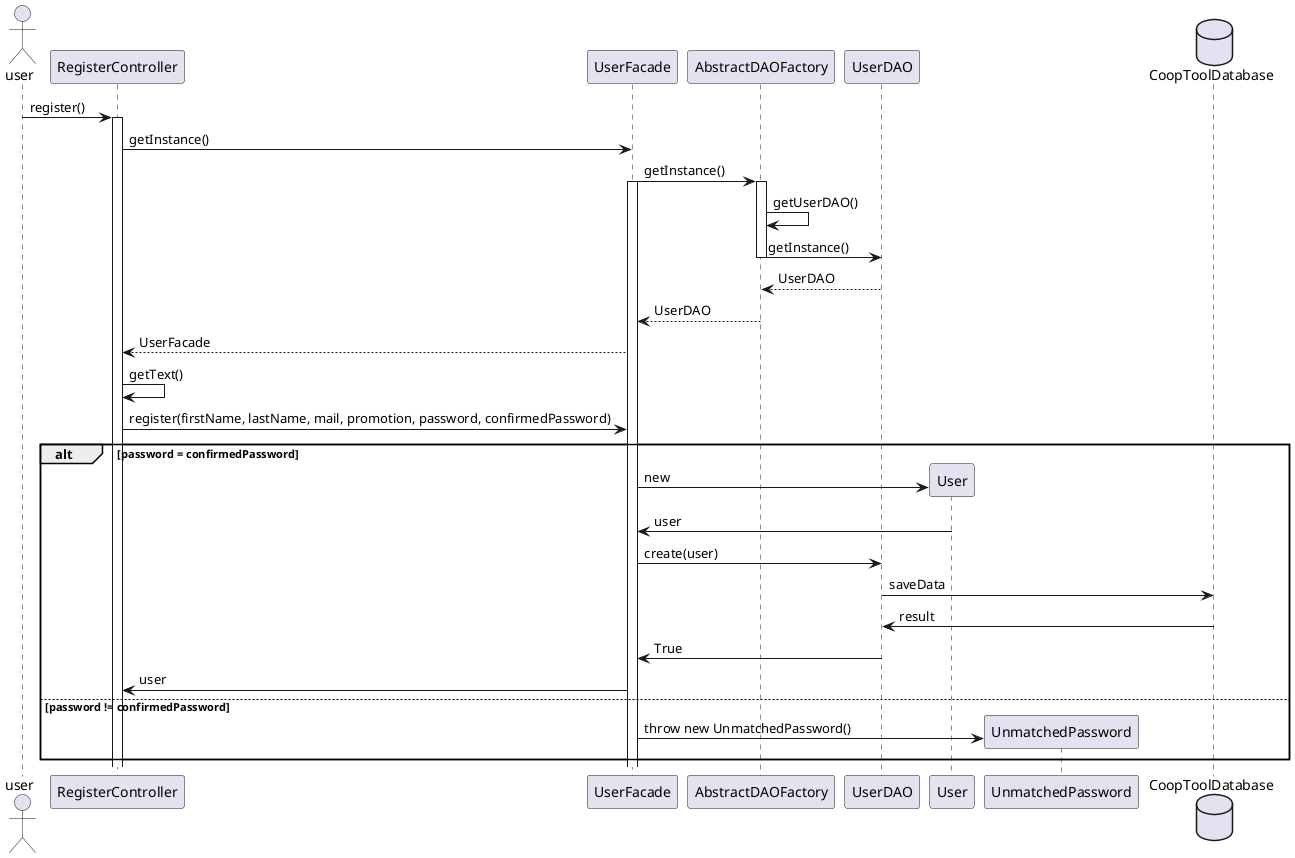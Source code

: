 @startuml
actor user
participant RegisterController
participant UserFacade
participant AbstractDAOFactory
participant UserDAO
participant User
participant UnmatchedPassword
database CoopToolDatabase

user -> RegisterController : register()
activate RegisterController
RegisterController -> UserFacade  : getInstance()
UserFacade -> AbstractDAOFactory : getInstance()
activate UserFacade
activate AbstractDAOFactory
AbstractDAOFactory -> AbstractDAOFactory : getUserDAO()
AbstractDAOFactory -> UserDAO : getInstance()
deactivate AbstractDAOFactory
UserDAO --> AbstractDAOFactory : UserDAO
AbstractDAOFactory --> UserFacade : UserDAO
UserFacade --> RegisterController : UserFacade
RegisterController -> RegisterController : getText()

RegisterController -> UserFacade : register(firstName, lastName, mail, promotion, password, confirmedPassword)
alt password = confirmedPassword
    create User
    UserFacade -> User : new
    User -> UserFacade : user
    UserFacade -> UserDAO : create(user)
    UserDAO -> CoopToolDatabase : saveData
    CoopToolDatabase -> UserDAO : result
    UserDAO -> UserFacade : True
    UserFacade -> RegisterController : user
else password != confirmedPassword
    create UnmatchedPassword
    UserFacade -> UnmatchedPassword : throw new UnmatchedPassword()
end
@enduml